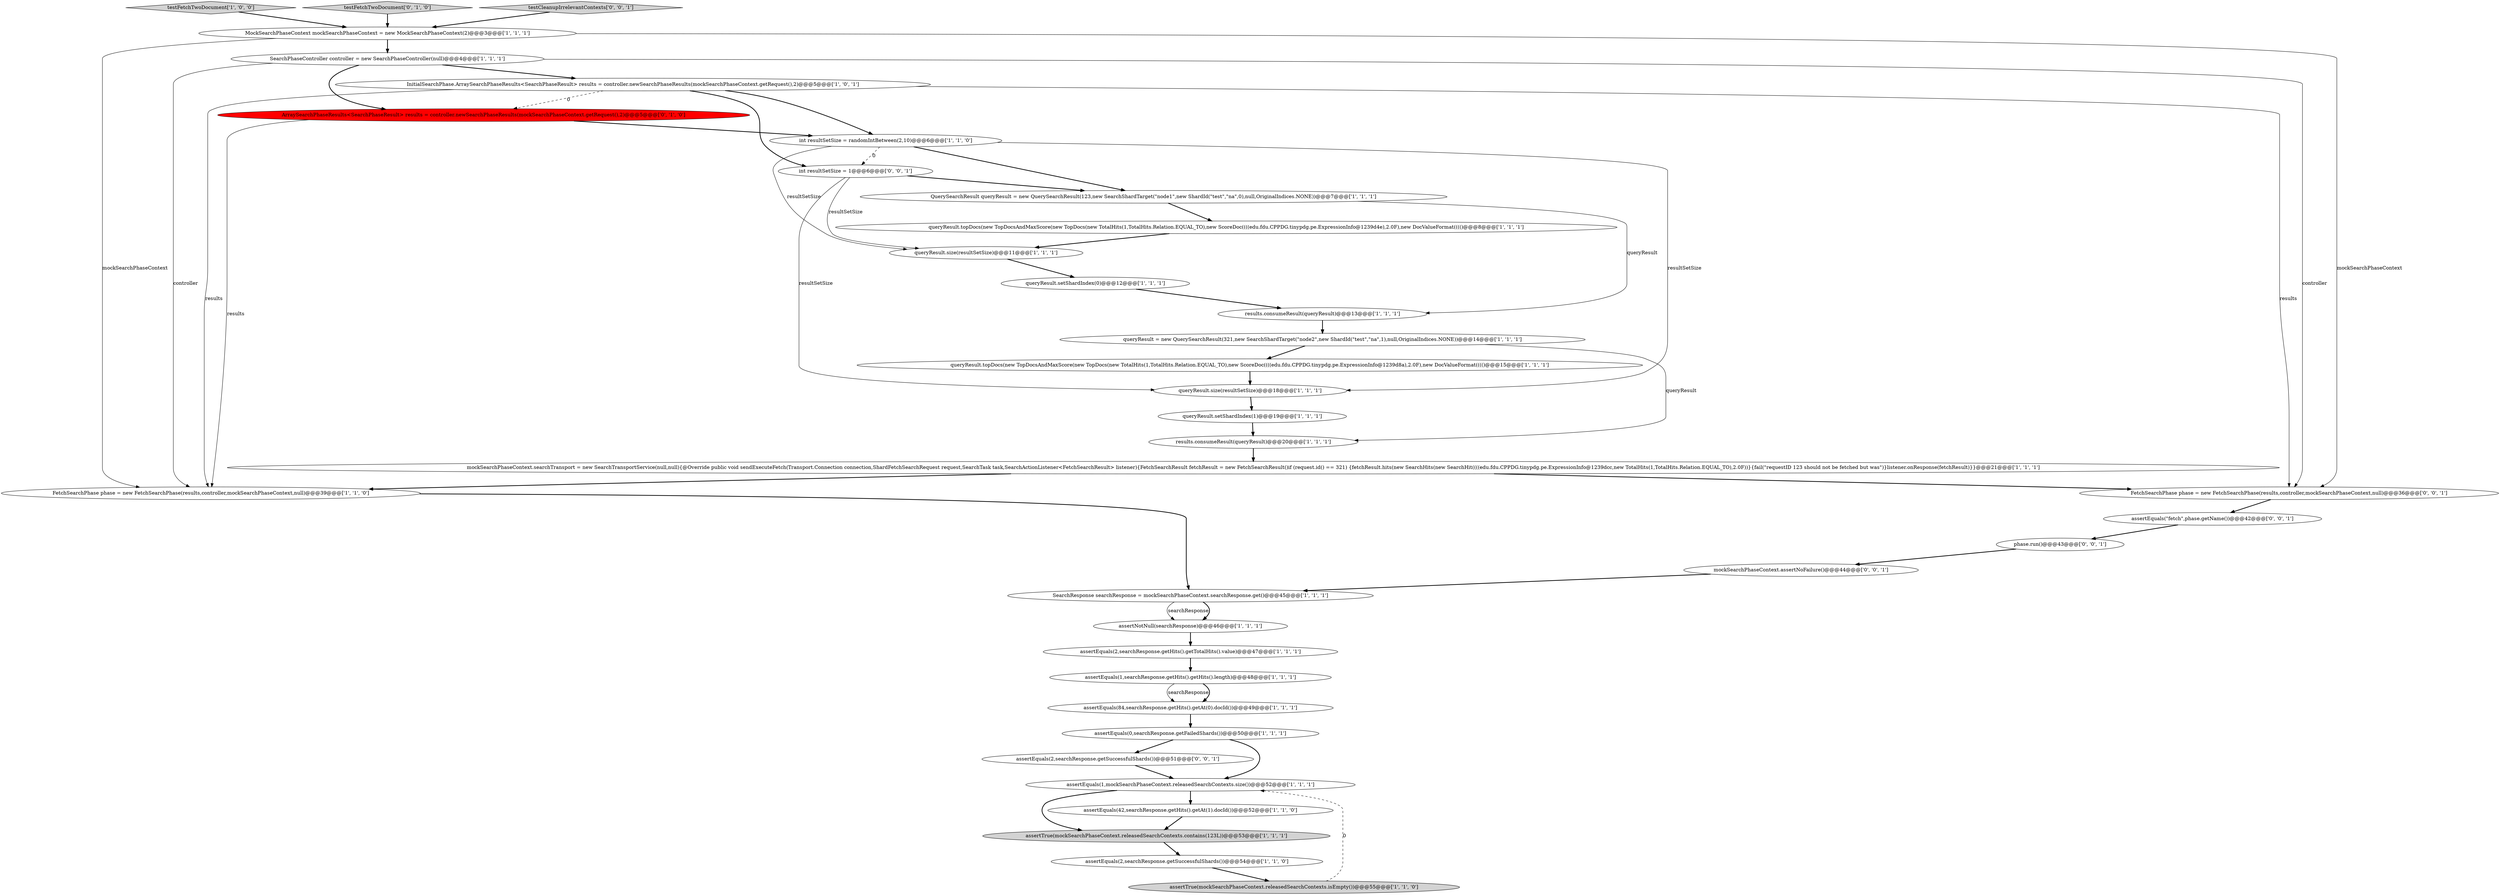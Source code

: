 digraph {
30 [style = filled, label = "mockSearchPhaseContext.assertNoFailure()@@@44@@@['0', '0', '1']", fillcolor = white, shape = ellipse image = "AAA0AAABBB3BBB"];
5 [style = filled, label = "assertEquals(1,searchResponse.getHits().getHits().length)@@@48@@@['1', '1', '1']", fillcolor = white, shape = ellipse image = "AAA0AAABBB1BBB"];
27 [style = filled, label = "testFetchTwoDocument['1', '0', '0']", fillcolor = lightgray, shape = diamond image = "AAA0AAABBB1BBB"];
8 [style = filled, label = "assertTrue(mockSearchPhaseContext.releasedSearchContexts.contains(123L))@@@53@@@['1', '1', '1']", fillcolor = lightgray, shape = ellipse image = "AAA0AAABBB1BBB"];
14 [style = filled, label = "SearchPhaseController controller = new SearchPhaseController(null)@@@4@@@['1', '1', '1']", fillcolor = white, shape = ellipse image = "AAA0AAABBB1BBB"];
36 [style = filled, label = "int resultSetSize = 1@@@6@@@['0', '0', '1']", fillcolor = white, shape = ellipse image = "AAA0AAABBB3BBB"];
19 [style = filled, label = "int resultSetSize = randomIntBetween(2,10)@@@6@@@['1', '1', '0']", fillcolor = white, shape = ellipse image = "AAA0AAABBB1BBB"];
29 [style = filled, label = "testFetchTwoDocument['0', '1', '0']", fillcolor = lightgray, shape = diamond image = "AAA0AAABBB2BBB"];
6 [style = filled, label = "queryResult.setShardIndex(0)@@@12@@@['1', '1', '1']", fillcolor = white, shape = ellipse image = "AAA0AAABBB1BBB"];
20 [style = filled, label = "queryResult.size(resultSetSize)@@@11@@@['1', '1', '1']", fillcolor = white, shape = ellipse image = "AAA0AAABBB1BBB"];
3 [style = filled, label = "FetchSearchPhase phase = new FetchSearchPhase(results,controller,mockSearchPhaseContext,null)@@@39@@@['1', '1', '0']", fillcolor = white, shape = ellipse image = "AAA0AAABBB1BBB"];
12 [style = filled, label = "MockSearchPhaseContext mockSearchPhaseContext = new MockSearchPhaseContext(2)@@@3@@@['1', '1', '1']", fillcolor = white, shape = ellipse image = "AAA0AAABBB1BBB"];
22 [style = filled, label = "QuerySearchResult queryResult = new QuerySearchResult(123,new SearchShardTarget(\"node1\",new ShardId(\"test\",\"na\",0),null,OriginalIndices.NONE))@@@7@@@['1', '1', '1']", fillcolor = white, shape = ellipse image = "AAA0AAABBB1BBB"];
31 [style = filled, label = "phase.run()@@@43@@@['0', '0', '1']", fillcolor = white, shape = ellipse image = "AAA0AAABBB3BBB"];
10 [style = filled, label = "mockSearchPhaseContext.searchTransport = new SearchTransportService(null,null){@Override public void sendExecuteFetch(Transport.Connection connection,ShardFetchSearchRequest request,SearchTask task,SearchActionListener<FetchSearchResult> listener){FetchSearchResult fetchResult = new FetchSearchResult()if (request.id() == 321) {fetchResult.hits(new SearchHits(new SearchHit((((edu.fdu.CPPDG.tinypdg.pe.ExpressionInfo@1239dcc,new TotalHits(1,TotalHits.Relation.EQUAL_TO),2.0F))}{fail(\"requestID 123 should not be fetched but was\")}listener.onResponse(fetchResult)}}@@@21@@@['1', '1', '1']", fillcolor = white, shape = ellipse image = "AAA0AAABBB1BBB"];
21 [style = filled, label = "queryResult.topDocs(new TopDocsAndMaxScore(new TopDocs(new TotalHits(1,TotalHits.Relation.EQUAL_TO),new ScoreDoc((((edu.fdu.CPPDG.tinypdg.pe.ExpressionInfo@1239d4e),2.0F),new DocValueFormat(((()@@@8@@@['1', '1', '1']", fillcolor = white, shape = ellipse image = "AAA0AAABBB1BBB"];
23 [style = filled, label = "results.consumeResult(queryResult)@@@13@@@['1', '1', '1']", fillcolor = white, shape = ellipse image = "AAA0AAABBB1BBB"];
33 [style = filled, label = "FetchSearchPhase phase = new FetchSearchPhase(results,controller,mockSearchPhaseContext,null)@@@36@@@['0', '0', '1']", fillcolor = white, shape = ellipse image = "AAA0AAABBB3BBB"];
25 [style = filled, label = "assertEquals(42,searchResponse.getHits().getAt(1).docId())@@@52@@@['1', '1', '0']", fillcolor = white, shape = ellipse image = "AAA0AAABBB1BBB"];
9 [style = filled, label = "queryResult.setShardIndex(1)@@@19@@@['1', '1', '1']", fillcolor = white, shape = ellipse image = "AAA0AAABBB1BBB"];
28 [style = filled, label = "ArraySearchPhaseResults<SearchPhaseResult> results = controller.newSearchPhaseResults(mockSearchPhaseContext.getRequest(),2)@@@5@@@['0', '1', '0']", fillcolor = red, shape = ellipse image = "AAA1AAABBB2BBB"];
16 [style = filled, label = "results.consumeResult(queryResult)@@@20@@@['1', '1', '1']", fillcolor = white, shape = ellipse image = "AAA0AAABBB1BBB"];
4 [style = filled, label = "assertEquals(2,searchResponse.getSuccessfulShards())@@@54@@@['1', '1', '0']", fillcolor = white, shape = ellipse image = "AAA0AAABBB1BBB"];
13 [style = filled, label = "SearchResponse searchResponse = mockSearchPhaseContext.searchResponse.get()@@@45@@@['1', '1', '1']", fillcolor = white, shape = ellipse image = "AAA0AAABBB1BBB"];
17 [style = filled, label = "queryResult = new QuerySearchResult(321,new SearchShardTarget(\"node2\",new ShardId(\"test\",\"na\",1),null,OriginalIndices.NONE))@@@14@@@['1', '1', '1']", fillcolor = white, shape = ellipse image = "AAA0AAABBB1BBB"];
11 [style = filled, label = "assertEquals(2,searchResponse.getHits().getTotalHits().value)@@@47@@@['1', '1', '1']", fillcolor = white, shape = ellipse image = "AAA0AAABBB1BBB"];
26 [style = filled, label = "assertNotNull(searchResponse)@@@46@@@['1', '1', '1']", fillcolor = white, shape = ellipse image = "AAA0AAABBB1BBB"];
32 [style = filled, label = "assertEquals(2,searchResponse.getSuccessfulShards())@@@51@@@['0', '0', '1']", fillcolor = white, shape = ellipse image = "AAA0AAABBB3BBB"];
34 [style = filled, label = "assertEquals(\"fetch\",phase.getName())@@@42@@@['0', '0', '1']", fillcolor = white, shape = ellipse image = "AAA0AAABBB3BBB"];
15 [style = filled, label = "assertEquals(84,searchResponse.getHits().getAt(0).docId())@@@49@@@['1', '1', '1']", fillcolor = white, shape = ellipse image = "AAA0AAABBB1BBB"];
7 [style = filled, label = "assertEquals(0,searchResponse.getFailedShards())@@@50@@@['1', '1', '1']", fillcolor = white, shape = ellipse image = "AAA0AAABBB1BBB"];
2 [style = filled, label = "queryResult.size(resultSetSize)@@@18@@@['1', '1', '1']", fillcolor = white, shape = ellipse image = "AAA0AAABBB1BBB"];
35 [style = filled, label = "testCleanupIrrelevantContexts['0', '0', '1']", fillcolor = lightgray, shape = diamond image = "AAA0AAABBB3BBB"];
1 [style = filled, label = "assertEquals(1,mockSearchPhaseContext.releasedSearchContexts.size())@@@52@@@['1', '1', '1']", fillcolor = white, shape = ellipse image = "AAA0AAABBB1BBB"];
18 [style = filled, label = "queryResult.topDocs(new TopDocsAndMaxScore(new TopDocs(new TotalHits(1,TotalHits.Relation.EQUAL_TO),new ScoreDoc((((edu.fdu.CPPDG.tinypdg.pe.ExpressionInfo@1239d8a),2.0F),new DocValueFormat(((()@@@15@@@['1', '1', '1']", fillcolor = white, shape = ellipse image = "AAA0AAABBB1BBB"];
24 [style = filled, label = "assertTrue(mockSearchPhaseContext.releasedSearchContexts.isEmpty())@@@55@@@['1', '1', '0']", fillcolor = lightgray, shape = ellipse image = "AAA0AAABBB1BBB"];
0 [style = filled, label = "InitialSearchPhase.ArraySearchPhaseResults<SearchPhaseResult> results = controller.newSearchPhaseResults(mockSearchPhaseContext.getRequest(),2)@@@5@@@['1', '0', '1']", fillcolor = white, shape = ellipse image = "AAA0AAABBB1BBB"];
24->1 [style = dashed, label="0"];
7->32 [style = bold, label=""];
7->1 [style = bold, label=""];
4->24 [style = bold, label=""];
30->13 [style = bold, label=""];
1->8 [style = bold, label=""];
15->7 [style = bold, label=""];
27->12 [style = bold, label=""];
16->10 [style = bold, label=""];
0->19 [style = bold, label=""];
6->23 [style = bold, label=""];
36->2 [style = solid, label="resultSetSize"];
5->15 [style = solid, label="searchResponse"];
22->21 [style = bold, label=""];
5->15 [style = bold, label=""];
10->3 [style = bold, label=""];
34->31 [style = bold, label=""];
14->28 [style = bold, label=""];
0->33 [style = solid, label="results"];
20->6 [style = bold, label=""];
2->9 [style = bold, label=""];
0->3 [style = solid, label="results"];
18->2 [style = bold, label=""];
0->28 [style = dashed, label="0"];
19->2 [style = solid, label="resultSetSize"];
9->16 [style = bold, label=""];
26->11 [style = bold, label=""];
14->33 [style = solid, label="controller"];
0->36 [style = bold, label=""];
19->20 [style = solid, label="resultSetSize"];
36->20 [style = solid, label="resultSetSize"];
11->5 [style = bold, label=""];
29->12 [style = bold, label=""];
21->20 [style = bold, label=""];
14->0 [style = bold, label=""];
13->26 [style = solid, label="searchResponse"];
19->36 [style = dashed, label="0"];
13->26 [style = bold, label=""];
12->33 [style = solid, label="mockSearchPhaseContext"];
14->3 [style = solid, label="controller"];
32->1 [style = bold, label=""];
31->30 [style = bold, label=""];
12->14 [style = bold, label=""];
28->19 [style = bold, label=""];
3->13 [style = bold, label=""];
12->3 [style = solid, label="mockSearchPhaseContext"];
17->16 [style = solid, label="queryResult"];
23->17 [style = bold, label=""];
28->3 [style = solid, label="results"];
25->8 [style = bold, label=""];
10->33 [style = bold, label=""];
8->4 [style = bold, label=""];
35->12 [style = bold, label=""];
19->22 [style = bold, label=""];
1->25 [style = bold, label=""];
33->34 [style = bold, label=""];
22->23 [style = solid, label="queryResult"];
17->18 [style = bold, label=""];
36->22 [style = bold, label=""];
}
